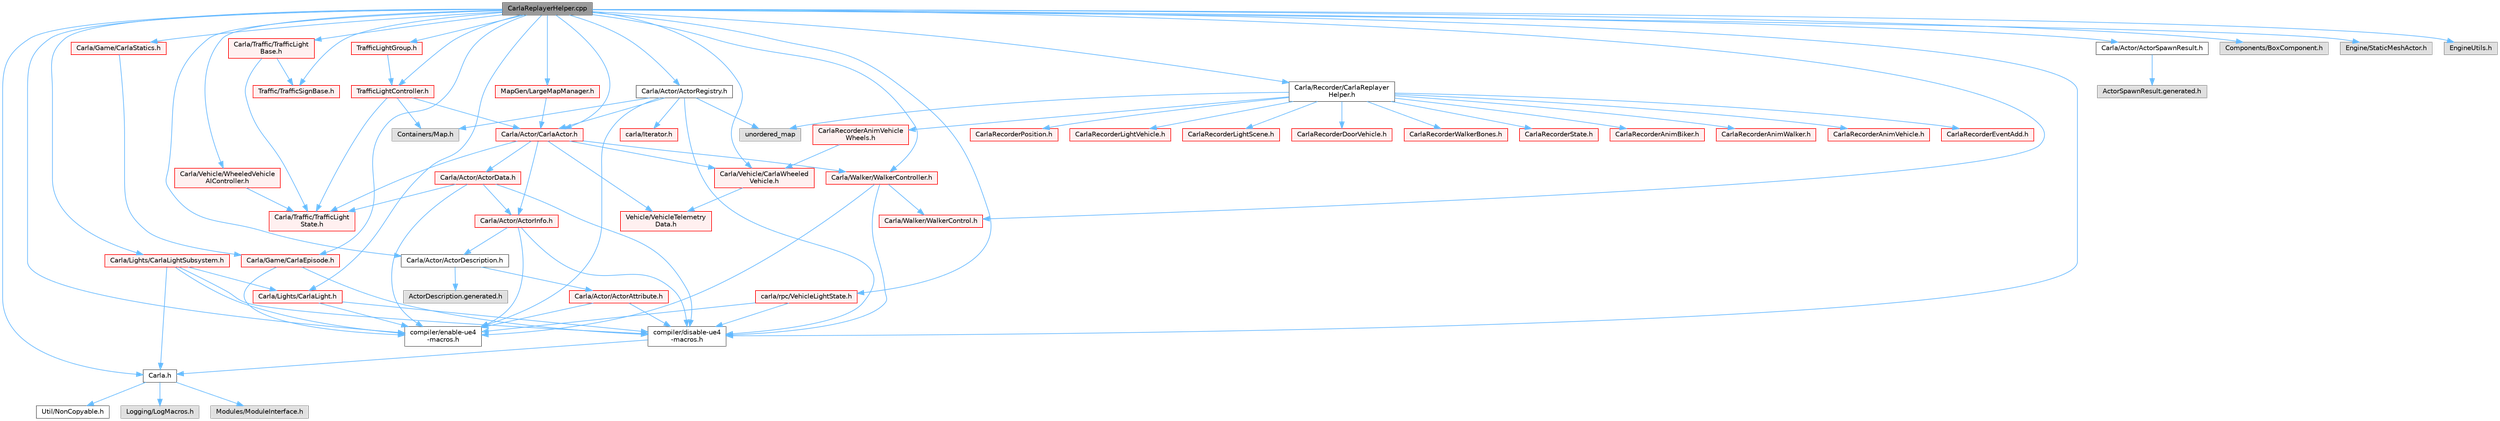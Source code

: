 digraph "CarlaReplayerHelper.cpp"
{
 // INTERACTIVE_SVG=YES
 // LATEX_PDF_SIZE
  bgcolor="transparent";
  edge [fontname=Helvetica,fontsize=10,labelfontname=Helvetica,labelfontsize=10];
  node [fontname=Helvetica,fontsize=10,shape=box,height=0.2,width=0.4];
  Node1 [id="Node000001",label="CarlaReplayerHelper.cpp",height=0.2,width=0.4,color="gray40", fillcolor="grey60", style="filled", fontcolor="black",tooltip=" "];
  Node1 -> Node2 [id="edge1_Node000001_Node000002",color="steelblue1",style="solid",tooltip=" "];
  Node2 [id="Node000002",label="Carla.h",height=0.2,width=0.4,color="grey40", fillcolor="white", style="filled",URL="$d7/d7d/Carla_8h.html",tooltip=" "];
  Node2 -> Node3 [id="edge2_Node000002_Node000003",color="steelblue1",style="solid",tooltip=" "];
  Node3 [id="Node000003",label="Util/NonCopyable.h",height=0.2,width=0.4,color="grey40", fillcolor="white", style="filled",URL="$d4/d57/Unreal_2CarlaUE4_2Plugins_2Carla_2Source_2Carla_2Util_2NonCopyable_8h.html",tooltip=" "];
  Node2 -> Node4 [id="edge3_Node000002_Node000004",color="steelblue1",style="solid",tooltip=" "];
  Node4 [id="Node000004",label="Logging/LogMacros.h",height=0.2,width=0.4,color="grey60", fillcolor="#E0E0E0", style="filled",tooltip=" "];
  Node2 -> Node5 [id="edge4_Node000002_Node000005",color="steelblue1",style="solid",tooltip=" "];
  Node5 [id="Node000005",label="Modules/ModuleInterface.h",height=0.2,width=0.4,color="grey60", fillcolor="#E0E0E0", style="filled",tooltip=" "];
  Node1 -> Node6 [id="edge5_Node000001_Node000006",color="steelblue1",style="solid",tooltip=" "];
  Node6 [id="Node000006",label="Carla/Recorder/CarlaReplayer\lHelper.h",height=0.2,width=0.4,color="grey40", fillcolor="white", style="filled",URL="$d1/d62/CarlaReplayerHelper_8h.html",tooltip=" "];
  Node6 -> Node7 [id="edge6_Node000006_Node000007",color="steelblue1",style="solid",tooltip=" "];
  Node7 [id="Node000007",label="CarlaRecorderEventAdd.h",height=0.2,width=0.4,color="red", fillcolor="#FFF0F0", style="filled",URL="$d0/d0e/CarlaRecorderEventAdd_8h.html",tooltip=" "];
  Node6 -> Node10 [id="edge7_Node000006_Node000010",color="steelblue1",style="solid",tooltip=" "];
  Node10 [id="Node000010",label="CarlaRecorderPosition.h",height=0.2,width=0.4,color="red", fillcolor="#FFF0F0", style="filled",URL="$dc/d20/CarlaRecorderPosition_8h.html",tooltip=" "];
  Node6 -> Node11 [id="edge8_Node000006_Node000011",color="steelblue1",style="solid",tooltip=" "];
  Node11 [id="Node000011",label="CarlaRecorderState.h",height=0.2,width=0.4,color="red", fillcolor="#FFF0F0", style="filled",URL="$da/d32/CarlaRecorderState_8h.html",tooltip=" "];
  Node6 -> Node12 [id="edge9_Node000006_Node000012",color="steelblue1",style="solid",tooltip=" "];
  Node12 [id="Node000012",label="CarlaRecorderAnimBiker.h",height=0.2,width=0.4,color="red", fillcolor="#FFF0F0", style="filled",URL="$d6/dda/CarlaRecorderAnimBiker_8h.html",tooltip=" "];
  Node6 -> Node13 [id="edge10_Node000006_Node000013",color="steelblue1",style="solid",tooltip=" "];
  Node13 [id="Node000013",label="CarlaRecorderAnimWalker.h",height=0.2,width=0.4,color="red", fillcolor="#FFF0F0", style="filled",URL="$d3/d60/CarlaRecorderAnimWalker_8h.html",tooltip=" "];
  Node6 -> Node14 [id="edge11_Node000006_Node000014",color="steelblue1",style="solid",tooltip=" "];
  Node14 [id="Node000014",label="CarlaRecorderAnimVehicle.h",height=0.2,width=0.4,color="red", fillcolor="#FFF0F0", style="filled",URL="$d6/d44/CarlaRecorderAnimVehicle_8h.html",tooltip=" "];
  Node6 -> Node15 [id="edge12_Node000006_Node000015",color="steelblue1",style="solid",tooltip=" "];
  Node15 [id="Node000015",label="CarlaRecorderAnimVehicle\lWheels.h",height=0.2,width=0.4,color="red", fillcolor="#FFF0F0", style="filled",URL="$d0/d5c/CarlaRecorderAnimVehicleWheels_8h.html",tooltip=" "];
  Node15 -> Node16 [id="edge13_Node000015_Node000016",color="steelblue1",style="solid",tooltip=" "];
  Node16 [id="Node000016",label="Carla/Vehicle/CarlaWheeled\lVehicle.h",height=0.2,width=0.4,color="red", fillcolor="#FFF0F0", style="filled",URL="$d3/d00/CarlaWheeledVehicle_8h.html",tooltip=" "];
  Node16 -> Node36 [id="edge14_Node000016_Node000036",color="steelblue1",style="solid",tooltip=" "];
  Node36 [id="Node000036",label="Vehicle/VehicleTelemetry\lData.h",height=0.2,width=0.4,color="red", fillcolor="#FFF0F0", style="filled",URL="$de/dcb/Unreal_2CarlaUE4_2Plugins_2Carla_2Source_2Carla_2Vehicle_2VehicleTelemetryData_8h.html",tooltip=" "];
  Node6 -> Node58 [id="edge15_Node000006_Node000058",color="steelblue1",style="solid",tooltip=" "];
  Node58 [id="Node000058",label="CarlaRecorderLightVehicle.h",height=0.2,width=0.4,color="red", fillcolor="#FFF0F0", style="filled",URL="$de/da8/CarlaRecorderLightVehicle_8h.html",tooltip=" "];
  Node6 -> Node59 [id="edge16_Node000006_Node000059",color="steelblue1",style="solid",tooltip=" "];
  Node59 [id="Node000059",label="CarlaRecorderLightScene.h",height=0.2,width=0.4,color="red", fillcolor="#FFF0F0", style="filled",URL="$d9/dc8/CarlaRecorderLightScene_8h.html",tooltip=" "];
  Node6 -> Node60 [id="edge17_Node000006_Node000060",color="steelblue1",style="solid",tooltip=" "];
  Node60 [id="Node000060",label="CarlaRecorderDoorVehicle.h",height=0.2,width=0.4,color="red", fillcolor="#FFF0F0", style="filled",URL="$de/d44/CarlaRecorderDoorVehicle_8h.html",tooltip=" "];
  Node6 -> Node61 [id="edge18_Node000006_Node000061",color="steelblue1",style="solid",tooltip=" "];
  Node61 [id="Node000061",label="CarlaRecorderWalkerBones.h",height=0.2,width=0.4,color="red", fillcolor="#FFF0F0", style="filled",URL="$da/dfe/CarlaRecorderWalkerBones_8h.html",tooltip=" "];
  Node6 -> Node63 [id="edge19_Node000006_Node000063",color="steelblue1",style="solid",tooltip=" "];
  Node63 [id="Node000063",label="unordered_map",height=0.2,width=0.4,color="grey60", fillcolor="#E0E0E0", style="filled",tooltip=" "];
  Node1 -> Node64 [id="edge20_Node000001_Node000064",color="steelblue1",style="solid",tooltip=" "];
  Node64 [id="Node000064",label="Carla/Actor/ActorDescription.h",height=0.2,width=0.4,color="grey40", fillcolor="white", style="filled",URL="$d4/de6/Unreal_2CarlaUE4_2Plugins_2Carla_2Source_2Carla_2Actor_2ActorDescription_8h.html",tooltip=" "];
  Node64 -> Node65 [id="edge21_Node000064_Node000065",color="steelblue1",style="solid",tooltip=" "];
  Node65 [id="Node000065",label="Carla/Actor/ActorAttribute.h",height=0.2,width=0.4,color="red", fillcolor="#FFF0F0", style="filled",URL="$d6/d1a/Unreal_2CarlaUE4_2Plugins_2Carla_2Source_2Carla_2Actor_2ActorAttribute_8h.html",tooltip=" "];
  Node65 -> Node66 [id="edge22_Node000065_Node000066",color="steelblue1",style="solid",tooltip=" "];
  Node66 [id="Node000066",label="compiler/disable-ue4\l-macros.h",height=0.2,width=0.4,color="grey40", fillcolor="white", style="filled",URL="$d2/d02/disable-ue4-macros_8h.html",tooltip=" "];
  Node66 -> Node2 [id="edge23_Node000066_Node000002",color="steelblue1",style="solid",tooltip=" "];
  Node65 -> Node68 [id="edge24_Node000065_Node000068",color="steelblue1",style="solid",tooltip=" "];
  Node68 [id="Node000068",label="compiler/enable-ue4\l-macros.h",height=0.2,width=0.4,color="grey40", fillcolor="white", style="filled",URL="$d9/da2/enable-ue4-macros_8h.html",tooltip=" "];
  Node64 -> Node70 [id="edge25_Node000064_Node000070",color="steelblue1",style="solid",tooltip=" "];
  Node70 [id="Node000070",label="ActorDescription.generated.h",height=0.2,width=0.4,color="grey60", fillcolor="#E0E0E0", style="filled",tooltip=" "];
  Node1 -> Node71 [id="edge26_Node000001_Node000071",color="steelblue1",style="solid",tooltip=" "];
  Node71 [id="Node000071",label="Carla/Actor/ActorRegistry.h",height=0.2,width=0.4,color="grey40", fillcolor="white", style="filled",URL="$da/de4/ActorRegistry_8h.html",tooltip=" "];
  Node71 -> Node72 [id="edge27_Node000071_Node000072",color="steelblue1",style="solid",tooltip=" "];
  Node72 [id="Node000072",label="Carla/Actor/CarlaActor.h",height=0.2,width=0.4,color="red", fillcolor="#FFF0F0", style="filled",URL="$de/d36/CarlaActor_8h.html",tooltip=" "];
  Node72 -> Node73 [id="edge28_Node000072_Node000073",color="steelblue1",style="solid",tooltip=" "];
  Node73 [id="Node000073",label="Carla/Actor/ActorInfo.h",height=0.2,width=0.4,color="red", fillcolor="#FFF0F0", style="filled",URL="$d0/d4e/ActorInfo_8h.html",tooltip=" "];
  Node73 -> Node64 [id="edge29_Node000073_Node000064",color="steelblue1",style="solid",tooltip=" "];
  Node73 -> Node66 [id="edge30_Node000073_Node000066",color="steelblue1",style="solid",tooltip=" "];
  Node73 -> Node68 [id="edge31_Node000073_Node000068",color="steelblue1",style="solid",tooltip=" "];
  Node72 -> Node114 [id="edge32_Node000072_Node000114",color="steelblue1",style="solid",tooltip=" "];
  Node114 [id="Node000114",label="Carla/Actor/ActorData.h",height=0.2,width=0.4,color="red", fillcolor="#FFF0F0", style="filled",URL="$de/d7d/ActorData_8h.html",tooltip=" "];
  Node114 -> Node73 [id="edge33_Node000114_Node000073",color="steelblue1",style="solid",tooltip=" "];
  Node114 -> Node198 [id="edge34_Node000114_Node000198",color="steelblue1",style="solid",tooltip=" "];
  Node198 [id="Node000198",label="Carla/Traffic/TrafficLight\lState.h",height=0.2,width=0.4,color="red", fillcolor="#FFF0F0", style="filled",URL="$df/d9b/Unreal_2CarlaUE4_2Plugins_2Carla_2Source_2Carla_2Traffic_2TrafficLightState_8h.html",tooltip=" "];
  Node114 -> Node66 [id="edge35_Node000114_Node000066",color="steelblue1",style="solid",tooltip=" "];
  Node114 -> Node68 [id="edge36_Node000114_Node000068",color="steelblue1",style="solid",tooltip=" "];
  Node72 -> Node16 [id="edge37_Node000072_Node000016",color="steelblue1",style="solid",tooltip=" "];
  Node72 -> Node36 [id="edge38_Node000072_Node000036",color="steelblue1",style="solid",tooltip=" "];
  Node72 -> Node200 [id="edge39_Node000072_Node000200",color="steelblue1",style="solid",tooltip=" "];
  Node200 [id="Node000200",label="Carla/Walker/WalkerController.h",height=0.2,width=0.4,color="red", fillcolor="#FFF0F0", style="filled",URL="$da/d52/WalkerController_8h.html",tooltip=" "];
  Node200 -> Node145 [id="edge40_Node000200_Node000145",color="steelblue1",style="solid",tooltip=" "];
  Node145 [id="Node000145",label="Carla/Walker/WalkerControl.h",height=0.2,width=0.4,color="red", fillcolor="#FFF0F0", style="filled",URL="$da/d26/Unreal_2CarlaUE4_2Plugins_2Carla_2Source_2Carla_2Walker_2WalkerControl_8h.html",tooltip=" "];
  Node200 -> Node66 [id="edge41_Node000200_Node000066",color="steelblue1",style="solid",tooltip=" "];
  Node200 -> Node68 [id="edge42_Node000200_Node000068",color="steelblue1",style="solid",tooltip=" "];
  Node72 -> Node198 [id="edge43_Node000072_Node000198",color="steelblue1",style="solid",tooltip=" "];
  Node71 -> Node211 [id="edge44_Node000071_Node000211",color="steelblue1",style="solid",tooltip=" "];
  Node211 [id="Node000211",label="Containers/Map.h",height=0.2,width=0.4,color="grey60", fillcolor="#E0E0E0", style="filled",tooltip=" "];
  Node71 -> Node66 [id="edge45_Node000071_Node000066",color="steelblue1",style="solid",tooltip=" "];
  Node71 -> Node212 [id="edge46_Node000071_Node000212",color="steelblue1",style="solid",tooltip=" "];
  Node212 [id="Node000212",label="carla/Iterator.h",height=0.2,width=0.4,color="red", fillcolor="#FFF0F0", style="filled",URL="$d7/ddd/Iterator_8h.html",tooltip=" "];
  Node71 -> Node68 [id="edge47_Node000071_Node000068",color="steelblue1",style="solid",tooltip=" "];
  Node71 -> Node63 [id="edge48_Node000071_Node000063",color="steelblue1",style="solid",tooltip=" "];
  Node1 -> Node214 [id="edge49_Node000001_Node000214",color="steelblue1",style="solid",tooltip=" "];
  Node214 [id="Node000214",label="Carla/Actor/ActorSpawnResult.h",height=0.2,width=0.4,color="grey40", fillcolor="white", style="filled",URL="$df/d9f/ActorSpawnResult_8h.html",tooltip=" "];
  Node214 -> Node215 [id="edge50_Node000214_Node000215",color="steelblue1",style="solid",tooltip=" "];
  Node215 [id="Node000215",label="ActorSpawnResult.generated.h",height=0.2,width=0.4,color="grey60", fillcolor="#E0E0E0", style="filled",tooltip=" "];
  Node1 -> Node72 [id="edge51_Node000001_Node000072",color="steelblue1",style="solid",tooltip=" "];
  Node1 -> Node216 [id="edge52_Node000001_Node000216",color="steelblue1",style="solid",tooltip=" "];
  Node216 [id="Node000216",label="Carla/Game/CarlaEpisode.h",height=0.2,width=0.4,color="red", fillcolor="#FFF0F0", style="filled",URL="$de/db8/CarlaEpisode_8h.html",tooltip=" "];
  Node216 -> Node66 [id="edge53_Node000216_Node000066",color="steelblue1",style="solid",tooltip=" "];
  Node216 -> Node68 [id="edge54_Node000216_Node000068",color="steelblue1",style="solid",tooltip=" "];
  Node1 -> Node328 [id="edge55_Node000001_Node000328",color="steelblue1",style="solid",tooltip=" "];
  Node328 [id="Node000328",label="Carla/Game/CarlaStatics.h",height=0.2,width=0.4,color="red", fillcolor="#FFF0F0", style="filled",URL="$d9/dc8/CarlaStatics_8h.html",tooltip=" "];
  Node328 -> Node216 [id="edge56_Node000328_Node000216",color="steelblue1",style="solid",tooltip=" "];
  Node1 -> Node267 [id="edge57_Node000001_Node000267",color="steelblue1",style="solid",tooltip=" "];
  Node267 [id="Node000267",label="Carla/Lights/CarlaLight.h",height=0.2,width=0.4,color="red", fillcolor="#FFF0F0", style="filled",URL="$dc/d8e/CarlaLight_8h.html",tooltip=" "];
  Node267 -> Node66 [id="edge58_Node000267_Node000066",color="steelblue1",style="solid",tooltip=" "];
  Node267 -> Node68 [id="edge59_Node000267_Node000068",color="steelblue1",style="solid",tooltip=" "];
  Node1 -> Node391 [id="edge60_Node000001_Node000391",color="steelblue1",style="solid",tooltip=" "];
  Node391 [id="Node000391",label="Carla/Lights/CarlaLightSubsystem.h",height=0.2,width=0.4,color="red", fillcolor="#FFF0F0", style="filled",URL="$d1/d0d/CarlaLightSubsystem_8h.html",tooltip=" "];
  Node391 -> Node66 [id="edge61_Node000391_Node000066",color="steelblue1",style="solid",tooltip=" "];
  Node391 -> Node68 [id="edge62_Node000391_Node000068",color="steelblue1",style="solid",tooltip=" "];
  Node391 -> Node2 [id="edge63_Node000391_Node000002",color="steelblue1",style="solid",tooltip=" "];
  Node391 -> Node267 [id="edge64_Node000391_Node000267",color="steelblue1",style="solid",tooltip=" "];
  Node1 -> Node383 [id="edge65_Node000001_Node000383",color="steelblue1",style="solid",tooltip=" "];
  Node383 [id="Node000383",label="MapGen/LargeMapManager.h",height=0.2,width=0.4,color="red", fillcolor="#FFF0F0", style="filled",URL="$d3/d30/LargeMapManager_8h.html",tooltip=" "];
  Node383 -> Node72 [id="edge66_Node000383_Node000072",color="steelblue1",style="solid",tooltip=" "];
  Node1 -> Node272 [id="edge67_Node000001_Node000272",color="steelblue1",style="solid",tooltip=" "];
  Node272 [id="Node000272",label="Carla/Traffic/TrafficLight\lBase.h",height=0.2,width=0.4,color="red", fillcolor="#FFF0F0", style="filled",URL="$d9/d29/TrafficLightBase_8h.html",tooltip=" "];
  Node272 -> Node273 [id="edge68_Node000272_Node000273",color="steelblue1",style="solid",tooltip=" "];
  Node273 [id="Node000273",label="Traffic/TrafficSignBase.h",height=0.2,width=0.4,color="red", fillcolor="#FFF0F0", style="filled",URL="$d5/dc5/TrafficSignBase_8h.html",tooltip=" "];
  Node272 -> Node198 [id="edge69_Node000272_Node000198",color="steelblue1",style="solid",tooltip=" "];
  Node1 -> Node374 [id="edge70_Node000001_Node000374",color="steelblue1",style="solid",tooltip=" "];
  Node374 [id="Node000374",label="TrafficLightController.h",height=0.2,width=0.4,color="red", fillcolor="#FFF0F0", style="filled",URL="$dd/d67/TrafficLightController_8h.html",tooltip=" "];
  Node374 -> Node198 [id="edge71_Node000374_Node000198",color="steelblue1",style="solid",tooltip=" "];
  Node374 -> Node211 [id="edge72_Node000374_Node000211",color="steelblue1",style="solid",tooltip=" "];
  Node374 -> Node72 [id="edge73_Node000374_Node000072",color="steelblue1",style="solid",tooltip=" "];
  Node1 -> Node373 [id="edge74_Node000001_Node000373",color="steelblue1",style="solid",tooltip=" "];
  Node373 [id="Node000373",label="TrafficLightGroup.h",height=0.2,width=0.4,color="red", fillcolor="#FFF0F0", style="filled",URL="$de/da0/TrafficLightGroup_8h.html",tooltip=" "];
  Node373 -> Node374 [id="edge75_Node000373_Node000374",color="steelblue1",style="solid",tooltip=" "];
  Node1 -> Node273 [id="edge76_Node000001_Node000273",color="steelblue1",style="solid",tooltip=" "];
  Node1 -> Node16 [id="edge77_Node000001_Node000016",color="steelblue1",style="solid",tooltip=" "];
  Node1 -> Node319 [id="edge78_Node000001_Node000319",color="steelblue1",style="solid",tooltip=" "];
  Node319 [id="Node000319",label="Carla/Vehicle/WheeledVehicle\lAIController.h",height=0.2,width=0.4,color="red", fillcolor="#FFF0F0", style="filled",URL="$d2/d29/WheeledVehicleAIController_8h.html",tooltip=" "];
  Node319 -> Node198 [id="edge79_Node000319_Node000198",color="steelblue1",style="solid",tooltip=" "];
  Node1 -> Node145 [id="edge80_Node000001_Node000145",color="steelblue1",style="solid",tooltip=" "];
  Node1 -> Node200 [id="edge81_Node000001_Node000200",color="steelblue1",style="solid",tooltip=" "];
  Node1 -> Node278 [id="edge82_Node000001_Node000278",color="steelblue1",style="solid",tooltip=" "];
  Node278 [id="Node000278",label="Components/BoxComponent.h",height=0.2,width=0.4,color="grey60", fillcolor="#E0E0E0", style="filled",tooltip=" "];
  Node1 -> Node394 [id="edge83_Node000001_Node000394",color="steelblue1",style="solid",tooltip=" "];
  Node394 [id="Node000394",label="Engine/StaticMeshActor.h",height=0.2,width=0.4,color="grey60", fillcolor="#E0E0E0", style="filled",tooltip=" "];
  Node1 -> Node66 [id="edge84_Node000001_Node000066",color="steelblue1",style="solid",tooltip=" "];
  Node1 -> Node395 [id="edge85_Node000001_Node000395",color="steelblue1",style="solid",tooltip=" "];
  Node395 [id="Node000395",label="carla/rpc/VehicleLightState.h",height=0.2,width=0.4,color="red", fillcolor="#FFF0F0", style="filled",URL="$d8/d64/LibCarla_2source_2carla_2rpc_2VehicleLightState_8h.html",tooltip=" "];
  Node395 -> Node68 [id="edge86_Node000395_Node000068",color="steelblue1",style="solid",tooltip=" "];
  Node395 -> Node66 [id="edge87_Node000395_Node000066",color="steelblue1",style="solid",tooltip=" "];
  Node1 -> Node68 [id="edge88_Node000001_Node000068",color="steelblue1",style="solid",tooltip=" "];
  Node1 -> Node396 [id="edge89_Node000001_Node000396",color="steelblue1",style="solid",tooltip=" "];
  Node396 [id="Node000396",label="EngineUtils.h",height=0.2,width=0.4,color="grey60", fillcolor="#E0E0E0", style="filled",tooltip=" "];
}
